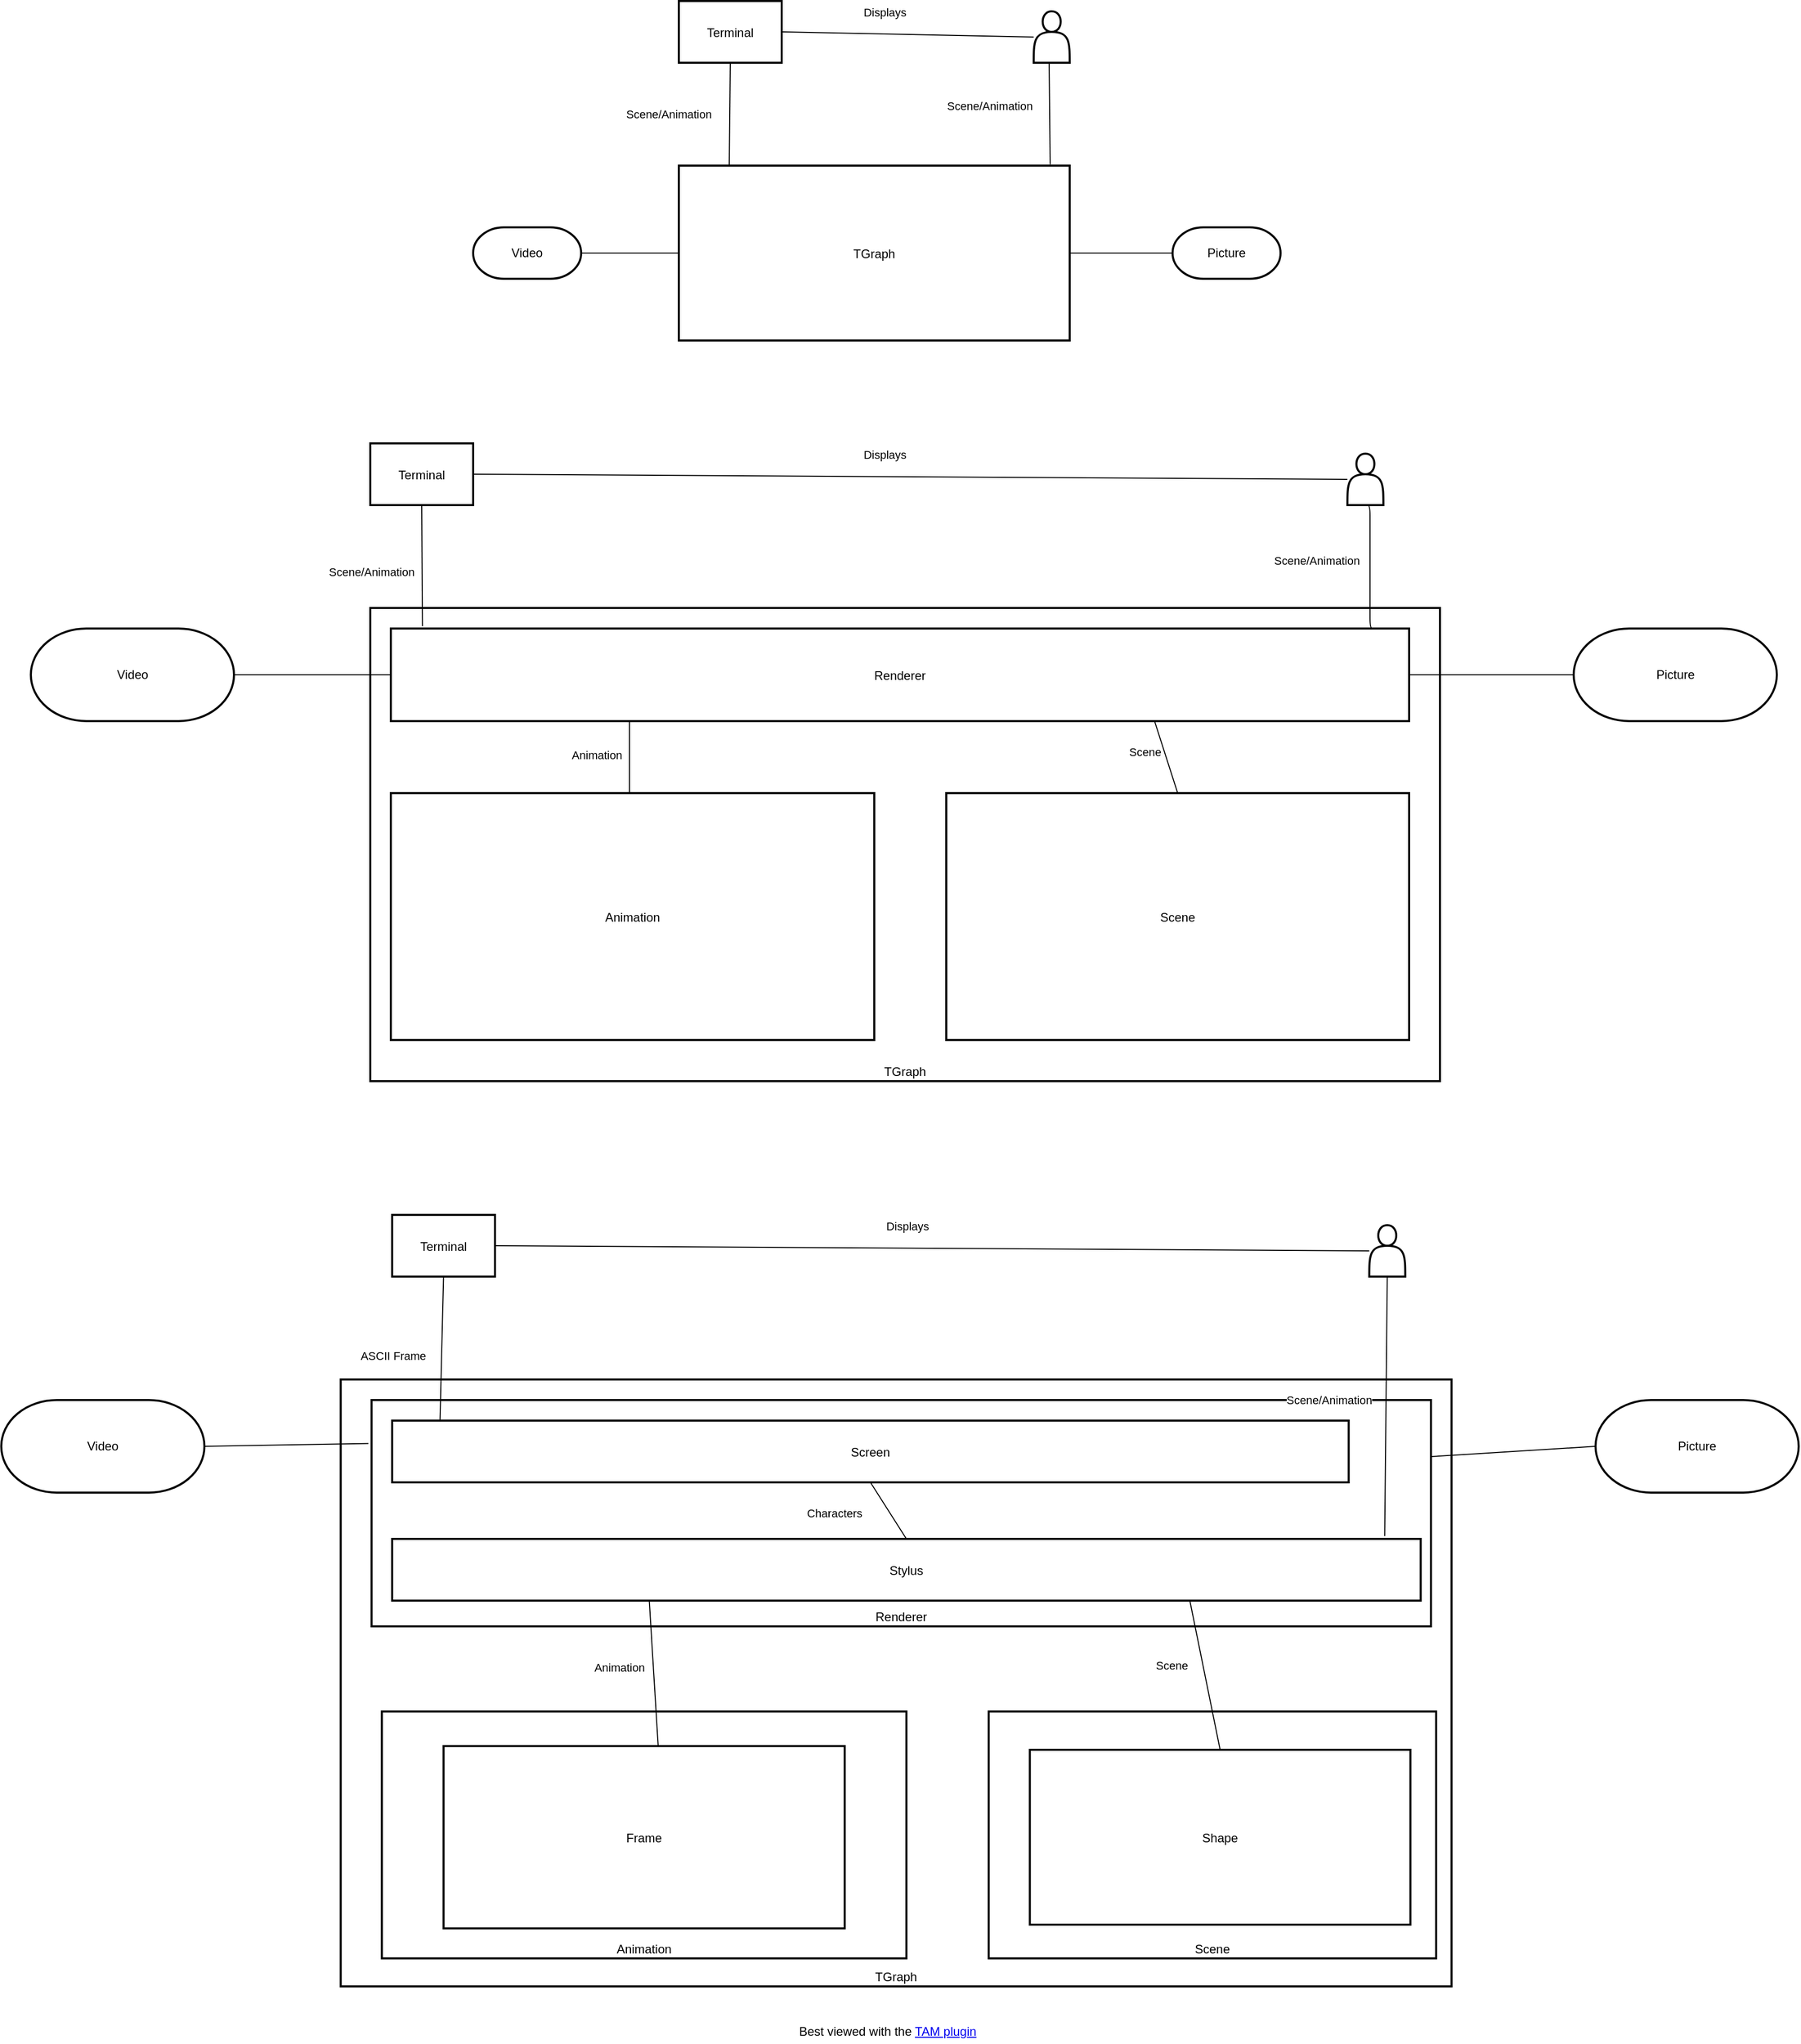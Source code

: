 <mxfile>
    <diagram id="7Ce3Pfj4QzWPJeFDvqYk" name="All Levels">
        <mxGraphModel dx="1636" dy="919" grid="1" gridSize="10" guides="1" tooltips="1" connect="1" arrows="1" fold="1" page="1" pageScale="1" pageWidth="827" pageHeight="1169" math="0" shadow="0">
            <root>
                <mxCell id="0"/>
                <mxCell id="1" parent="0"/>
                <mxCell id="Bhx_W1-dN6lxlfUdel_w-1" value="" style="shape=actor;horizontalLabelPosition=right;align=left;labelPosition=right;strokeWidth=2;aspect=fixed;" parent="1" vertex="1">
                    <mxGeometry x="505" y="250" width="35" height="50" as="geometry"/>
                </mxCell>
                <mxCell id="Bhx_W1-dN6lxlfUdel_w-2" value="TGraph" style="shape=agent;offsetSize=8;strokeWidth=2;" parent="1" vertex="1">
                    <mxGeometry x="160" y="400" width="380" height="170" as="geometry"/>
                </mxCell>
                <mxCell id="Bhx_W1-dN6lxlfUdel_w-3" value="Terminal" style="shape=agent;offsetSize=8;strokeWidth=2;" parent="1" vertex="1">
                    <mxGeometry x="160" y="240" width="100" height="60" as="geometry"/>
                </mxCell>
                <mxCell id="Bhx_W1-dN6lxlfUdel_w-4" value="" style="shape=useedge;endArrow=none;edgeStyle=none;useSignPosition=up;useSignDirection=east;exitX=1;exitY=0.5;exitDx=0;exitDy=0;entryX=0;entryY=0.5;entryDx=0;entryDy=0;" parent="1" source="Bhx_W1-dN6lxlfUdel_w-3" target="Bhx_W1-dN6lxlfUdel_w-1" edge="1">
                    <mxGeometry width="160" relative="1" as="geometry">
                        <mxPoint x="250" y="350" as="sourcePoint"/>
                        <mxPoint x="410" y="350" as="targetPoint"/>
                    </mxGeometry>
                </mxCell>
                <mxCell id="nKXkicU24LkXODFV26cb-3" value="Displays" style="edgeLabel;html=1;align=center;verticalAlign=middle;resizable=0;points=[];" parent="Bhx_W1-dN6lxlfUdel_w-4" vertex="1" connectable="0">
                    <mxGeometry x="-0.041" y="26" relative="1" as="geometry">
                        <mxPoint x="-18" y="4" as="offset"/>
                    </mxGeometry>
                </mxCell>
                <mxCell id="Bhx_W1-dN6lxlfUdel_w-5" value="" style="shape=useedge;vertical=true;edgeStyle=none;endArrow=none;useSignPosition=left;useSignDirection=south;exitX=0.95;exitY=-0.007;exitDx=0;exitDy=0;exitPerimeter=0;" parent="1" source="Bhx_W1-dN6lxlfUdel_w-2" edge="1">
                    <mxGeometry height="160" relative="1" as="geometry">
                        <mxPoint x="523" y="397" as="sourcePoint"/>
                        <mxPoint x="520" y="300" as="targetPoint"/>
                    </mxGeometry>
                </mxCell>
                <mxCell id="nKXkicU24LkXODFV26cb-2" value="Scene/Animation" style="edgeLabel;html=1;align=center;verticalAlign=middle;resizable=0;points=[];" parent="Bhx_W1-dN6lxlfUdel_w-5" vertex="1" connectable="0">
                    <mxGeometry x="0.153" y="17" relative="1" as="geometry">
                        <mxPoint x="-42" as="offset"/>
                    </mxGeometry>
                </mxCell>
                <mxCell id="Bhx_W1-dN6lxlfUdel_w-6" value="" style="shape=useedge;vertical=true;edgeStyle=none;endArrow=none;useSignPosition=left;useSignDirection=south;exitX=0.5;exitY=1;exitDx=0;exitDy=0;entryX=0.129;entryY=0.002;entryDx=0;entryDy=0;entryPerimeter=0;" parent="1" source="Bhx_W1-dN6lxlfUdel_w-3" target="Bhx_W1-dN6lxlfUdel_w-2" edge="1">
                    <mxGeometry height="160" relative="1" as="geometry">
                        <mxPoint x="450" y="430" as="sourcePoint"/>
                        <mxPoint x="450" y="270" as="targetPoint"/>
                    </mxGeometry>
                </mxCell>
                <mxCell id="nKXkicU24LkXODFV26cb-1" value="Scene/Animation" style="edgeLabel;html=1;align=center;verticalAlign=middle;resizable=0;points=[];" parent="Bhx_W1-dN6lxlfUdel_w-6" vertex="1" connectable="0">
                    <mxGeometry x="0.0" y="-19" relative="1" as="geometry">
                        <mxPoint x="-41" as="offset"/>
                    </mxGeometry>
                </mxCell>
                <mxCell id="Bhx_W1-dN6lxlfUdel_w-7" value="Video" style="rounded=1;whiteSpace=wrap;html=1;arcSize=60;strokeWidth=2;" parent="1" vertex="1">
                    <mxGeometry x="-40" y="460" width="105" height="50" as="geometry"/>
                </mxCell>
                <mxCell id="Bhx_W1-dN6lxlfUdel_w-8" value="Picture" style="rounded=1;whiteSpace=wrap;html=1;arcSize=60;strokeWidth=2;" parent="1" vertex="1">
                    <mxGeometry x="640" y="460" width="105" height="50" as="geometry"/>
                </mxCell>
                <mxCell id="Bhx_W1-dN6lxlfUdel_w-9" value="" style="shape=updateedge;endArrow=none;exitX=1;exitY=0.5;exitDx=0;exitDy=0;entryX=0;entryY=0.5;entryDx=0;entryDy=0;" parent="1" source="Bhx_W1-dN6lxlfUdel_w-7" target="Bhx_W1-dN6lxlfUdel_w-2" edge="1">
                    <mxGeometry width="80" height="30" relative="1" as="geometry">
                        <mxPoint x="230" y="555" as="sourcePoint"/>
                        <mxPoint x="310" y="555" as="targetPoint"/>
                    </mxGeometry>
                </mxCell>
                <mxCell id="Bhx_W1-dN6lxlfUdel_w-10" value="" style="shape=updateedge;endArrow=none;exitX=1;exitY=0.5;exitDx=0;exitDy=0;entryX=0;entryY=0.5;entryDx=0;entryDy=0;" parent="1" source="Bhx_W1-dN6lxlfUdel_w-2" target="Bhx_W1-dN6lxlfUdel_w-8" edge="1">
                    <mxGeometry width="80" height="30" relative="1" as="geometry">
                        <mxPoint x="390" y="555" as="sourcePoint"/>
                        <mxPoint x="470" y="555" as="targetPoint"/>
                    </mxGeometry>
                </mxCell>
                <mxCell id="31ljA2VjfEKHrWB-8Mv--1" value="Best viewed with the &lt;a href=&quot;https://github.com/ariel-bentu/tam-drawio&quot;&gt;TAM plugin&lt;/a&gt;" style="text;html=1;shape=tamPluginMissing;" parent="1" vertex="1" connectable="0">
                    <mxGeometry x="275" y="2200" width="200" height="25" as="geometry"/>
                </mxCell>
                <mxCell id="31ljA2VjfEKHrWB-8Mv--2" value="" style="shape=actor;horizontalLabelPosition=right;align=left;labelPosition=right;strokeWidth=2;aspect=fixed;" parent="1" vertex="1">
                    <mxGeometry x="810" y="680" width="35" height="50" as="geometry"/>
                </mxCell>
                <mxCell id="31ljA2VjfEKHrWB-8Mv--3" value="TGraph" style="shape=agent;offsetSize=8;strokeWidth=2;verticalAlign=bottom;" parent="1" vertex="1">
                    <mxGeometry x="-140" y="830" width="1040" height="460" as="geometry"/>
                </mxCell>
                <mxCell id="31ljA2VjfEKHrWB-8Mv--4" value="Terminal" style="shape=agent;offsetSize=8;strokeWidth=2;" parent="1" vertex="1">
                    <mxGeometry x="-140" y="670" width="100" height="60" as="geometry"/>
                </mxCell>
                <mxCell id="31ljA2VjfEKHrWB-8Mv--5" value="" style="shape=useedge;endArrow=none;edgeStyle=none;useSignPosition=up;useSignDirection=east;exitX=1;exitY=0.5;exitDx=0;exitDy=0;entryX=0;entryY=0.5;entryDx=0;entryDy=0;" parent="1" source="31ljA2VjfEKHrWB-8Mv--4" target="31ljA2VjfEKHrWB-8Mv--2" edge="1">
                    <mxGeometry width="160" relative="1" as="geometry">
                        <mxPoint x="-50" y="780" as="sourcePoint"/>
                        <mxPoint x="110" y="780" as="targetPoint"/>
                    </mxGeometry>
                </mxCell>
                <mxCell id="31ljA2VjfEKHrWB-8Mv--6" value="Displays" style="edgeLabel;html=1;align=center;verticalAlign=middle;resizable=0;points=[];" parent="31ljA2VjfEKHrWB-8Mv--5" vertex="1" connectable="0">
                    <mxGeometry x="-0.017" y="24" relative="1" as="geometry">
                        <mxPoint x="-18" y="2" as="offset"/>
                    </mxGeometry>
                </mxCell>
                <mxCell id="31ljA2VjfEKHrWB-8Mv--7" value="" style="shape=useedge;vertical=true;edgeStyle=none;endArrow=none;useSignPosition=left;useSignDirection=south;exitX=0.5;exitY=1;exitDx=0;exitDy=0;entryX=0.031;entryY=-0.025;entryDx=0;entryDy=0;entryPerimeter=0;" parent="1" source="31ljA2VjfEKHrWB-8Mv--4" target="31ljA2VjfEKHrWB-8Mv--10" edge="1">
                    <mxGeometry height="160" relative="1" as="geometry">
                        <mxPoint x="150" y="860" as="sourcePoint"/>
                        <mxPoint x="150" y="700" as="targetPoint"/>
                    </mxGeometry>
                </mxCell>
                <mxCell id="31ljA2VjfEKHrWB-8Mv--8" value="Scene/Animation" style="edgeLabel;html=1;align=center;verticalAlign=middle;resizable=0;points=[];" parent="31ljA2VjfEKHrWB-8Mv--7" vertex="1" connectable="0">
                    <mxGeometry x="0.1" y="-20" relative="1" as="geometry">
                        <mxPoint x="-30" as="offset"/>
                    </mxGeometry>
                </mxCell>
                <mxCell id="31ljA2VjfEKHrWB-8Mv--9" value="Animation" style="shape=agent;offsetSize=8;strokeWidth=2;" parent="1" vertex="1">
                    <mxGeometry x="-120" y="1010" width="470" height="240" as="geometry"/>
                </mxCell>
                <mxCell id="31ljA2VjfEKHrWB-8Mv--10" value="Renderer" style="shape=agent;offsetSize=8;strokeWidth=2;" parent="1" vertex="1">
                    <mxGeometry x="-120" y="850" width="990" height="90" as="geometry"/>
                </mxCell>
                <mxCell id="31ljA2VjfEKHrWB-8Mv--11" value="" style="rounded=1;shape=useedge;edgeStyle=elbowEdgeStyle;elbow=horizontal;endArrow=none;useSignPosition=left;useSignDirection=south;entryX=0.5;entryY=1;entryDx=0;entryDy=0;exitX=0.966;exitY=0;exitDx=0;exitDy=0;exitPerimeter=0;" parent="1" source="31ljA2VjfEKHrWB-8Mv--10" target="31ljA2VjfEKHrWB-8Mv--2" edge="1">
                    <mxGeometry width="160" height="70" relative="1" as="geometry">
                        <mxPoint x="100" y="1060" as="sourcePoint"/>
                        <mxPoint x="260" y="990" as="targetPoint"/>
                    </mxGeometry>
                </mxCell>
                <mxCell id="31ljA2VjfEKHrWB-8Mv--12" value="Scene/Animation" style="edgeLabel;html=1;align=center;verticalAlign=middle;resizable=0;points=[];" parent="31ljA2VjfEKHrWB-8Mv--11" vertex="1" connectable="0">
                    <mxGeometry x="0.092" y="19" relative="1" as="geometry">
                        <mxPoint x="-33" as="offset"/>
                    </mxGeometry>
                </mxCell>
                <mxCell id="31ljA2VjfEKHrWB-8Mv--13" value="Scene" style="shape=agent;offsetSize=8;strokeWidth=2;" parent="1" vertex="1">
                    <mxGeometry x="420" y="1010" width="450" height="240" as="geometry"/>
                </mxCell>
                <mxCell id="31ljA2VjfEKHrWB-8Mv--14" value="" style="shape=useedge;vertical=true;edgeStyle=none;endArrow=none;useSignPosition=left;useSignDirection=south;entryX=0.75;entryY=1;entryDx=0;entryDy=0;exitX=0.5;exitY=0;exitDx=0;exitDy=0;" parent="1" source="31ljA2VjfEKHrWB-8Mv--13" target="31ljA2VjfEKHrWB-8Mv--10" edge="1">
                    <mxGeometry height="160" relative="1" as="geometry">
                        <mxPoint x="375.41" y="1014" as="sourcePoint"/>
                        <mxPoint x="374.41" y="930" as="targetPoint"/>
                    </mxGeometry>
                </mxCell>
                <mxCell id="31ljA2VjfEKHrWB-8Mv--15" value="Scene" style="edgeLabel;html=1;align=center;verticalAlign=middle;resizable=0;points=[];" parent="31ljA2VjfEKHrWB-8Mv--14" vertex="1" connectable="0">
                    <mxGeometry x="0.286" y="19" relative="1" as="geometry">
                        <mxPoint y="-1" as="offset"/>
                    </mxGeometry>
                </mxCell>
                <mxCell id="31ljA2VjfEKHrWB-8Mv--16" value="" style="shape=useedge;vertical=true;edgeStyle=none;endArrow=none;useSignPosition=left;useSignDirection=south;exitX=0.5;exitY=0;exitDx=0;exitDy=0;" parent="1" edge="1">
                    <mxGeometry height="160" relative="1" as="geometry">
                        <mxPoint x="112" y="1010" as="sourcePoint"/>
                        <mxPoint x="112" y="940" as="targetPoint"/>
                    </mxGeometry>
                </mxCell>
                <mxCell id="31ljA2VjfEKHrWB-8Mv--17" value="Animation" style="edgeLabel;html=1;align=center;verticalAlign=middle;resizable=0;points=[];" parent="31ljA2VjfEKHrWB-8Mv--16" vertex="1" connectable="0">
                    <mxGeometry x="0.094" y="22" relative="1" as="geometry">
                        <mxPoint x="-10" y="1" as="offset"/>
                    </mxGeometry>
                </mxCell>
                <mxCell id="31ljA2VjfEKHrWB-8Mv--18" value="Video" style="rounded=1;whiteSpace=wrap;html=1;arcSize=60;strokeWidth=2;" parent="1" vertex="1">
                    <mxGeometry x="-470" y="850" width="197.5" height="90" as="geometry"/>
                </mxCell>
                <mxCell id="31ljA2VjfEKHrWB-8Mv--19" value="" style="shape=updateedge;endArrow=none;exitX=1;exitY=0.5;exitDx=0;exitDy=0;entryX=0;entryY=0.5;entryDx=0;entryDy=0;" parent="1" source="31ljA2VjfEKHrWB-8Mv--18" target="31ljA2VjfEKHrWB-8Mv--10" edge="1">
                    <mxGeometry width="80" height="30" relative="1" as="geometry">
                        <mxPoint x="-260" y="900" as="sourcePoint"/>
                        <mxPoint x="-180" y="1105" as="targetPoint"/>
                    </mxGeometry>
                </mxCell>
                <mxCell id="31ljA2VjfEKHrWB-8Mv--20" value="Picture" style="rounded=1;whiteSpace=wrap;html=1;arcSize=60;strokeWidth=2;" parent="1" vertex="1">
                    <mxGeometry x="1030" y="850" width="197.5" height="90" as="geometry"/>
                </mxCell>
                <mxCell id="31ljA2VjfEKHrWB-8Mv--21" value="" style="shape=updateedge;endArrow=none;exitX=1;exitY=0.5;exitDx=0;exitDy=0;entryX=0;entryY=0.5;entryDx=0;entryDy=0;" parent="1" source="31ljA2VjfEKHrWB-8Mv--10" target="31ljA2VjfEKHrWB-8Mv--20" edge="1">
                    <mxGeometry width="80" height="30" relative="1" as="geometry">
                        <mxPoint x="918" y="950" as="sourcePoint"/>
                        <mxPoint x="1080" y="950" as="targetPoint"/>
                    </mxGeometry>
                </mxCell>
                <mxCell id="flegkGs0gOXIaC3knZoA-1" value="" style="shape=actor;horizontalLabelPosition=right;align=left;labelPosition=right;strokeWidth=2;aspect=fixed;" parent="1" vertex="1">
                    <mxGeometry x="831.25" y="1430" width="35" height="50" as="geometry"/>
                </mxCell>
                <mxCell id="flegkGs0gOXIaC3knZoA-2" value="TGraph" style="shape=agent;offsetSize=8;strokeWidth=2;verticalAlign=bottom;" parent="1" vertex="1">
                    <mxGeometry x="-168.75" y="1580" width="1080" height="590" as="geometry"/>
                </mxCell>
                <mxCell id="flegkGs0gOXIaC3knZoA-3" value="Terminal" style="shape=agent;offsetSize=8;strokeWidth=2;" parent="1" vertex="1">
                    <mxGeometry x="-118.75" y="1420" width="100" height="60" as="geometry"/>
                </mxCell>
                <mxCell id="flegkGs0gOXIaC3knZoA-4" value="" style="shape=useedge;endArrow=none;edgeStyle=none;useSignPosition=up;useSignDirection=east;exitX=1;exitY=0.5;exitDx=0;exitDy=0;entryX=0;entryY=0.5;entryDx=0;entryDy=0;" parent="1" source="flegkGs0gOXIaC3knZoA-3" target="flegkGs0gOXIaC3knZoA-1" edge="1">
                    <mxGeometry width="160" relative="1" as="geometry">
                        <mxPoint x="-28.75" y="1530" as="sourcePoint"/>
                        <mxPoint x="131.25" y="1530" as="targetPoint"/>
                    </mxGeometry>
                </mxCell>
                <mxCell id="flegkGs0gOXIaC3knZoA-5" value="Displays" style="edgeLabel;html=1;align=center;verticalAlign=middle;resizable=0;points=[];" parent="flegkGs0gOXIaC3knZoA-4" vertex="1" connectable="0">
                    <mxGeometry x="-0.017" y="24" relative="1" as="geometry">
                        <mxPoint x="-18" y="2" as="offset"/>
                    </mxGeometry>
                </mxCell>
                <mxCell id="flegkGs0gOXIaC3knZoA-6" value="Animation" style="shape=agent;offsetSize=8;strokeWidth=2;verticalAlign=bottom;" parent="1" vertex="1">
                    <mxGeometry x="-128.75" y="1902.75" width="510" height="240" as="geometry"/>
                </mxCell>
                <mxCell id="flegkGs0gOXIaC3knZoA-7" value="Renderer" style="shape=agent;offsetSize=8;strokeWidth=2;verticalAlign=bottom;" parent="1" vertex="1">
                    <mxGeometry x="-138.75" y="1600" width="1030" height="220" as="geometry"/>
                </mxCell>
                <mxCell id="flegkGs0gOXIaC3knZoA-8" value="Scene" style="shape=agent;offsetSize=8;strokeWidth=2;verticalAlign=bottom;" parent="1" vertex="1">
                    <mxGeometry x="461.25" y="1902.75" width="435" height="240" as="geometry"/>
                </mxCell>
                <mxCell id="flegkGs0gOXIaC3knZoA-9" value="" style="shape=useedge;vertical=true;edgeStyle=none;endArrow=none;useSignPosition=left;useSignDirection=south;entryX=0.775;entryY=0.954;entryDx=0;entryDy=0;exitX=0.5;exitY=0;exitDx=0;exitDy=0;entryPerimeter=0;" parent="1" source="flegkGs0gOXIaC3knZoA-22" target="flegkGs0gOXIaC3knZoA-15" edge="1">
                    <mxGeometry height="160" relative="1" as="geometry">
                        <mxPoint x="686.25" y="1922.75" as="sourcePoint"/>
                        <mxPoint x="648.75" y="1852.75" as="targetPoint"/>
                    </mxGeometry>
                </mxCell>
                <mxCell id="flegkGs0gOXIaC3knZoA-10" value="Scene" style="edgeLabel;html=1;align=center;verticalAlign=middle;resizable=0;points=[];" parent="flegkGs0gOXIaC3knZoA-9" vertex="1" connectable="0">
                    <mxGeometry x="0.185" y="19" relative="1" as="geometry">
                        <mxPoint x="-11" y="2" as="offset"/>
                    </mxGeometry>
                </mxCell>
                <mxCell id="flegkGs0gOXIaC3knZoA-11" value="" style="shape=useedge;vertical=true;edgeStyle=none;endArrow=none;useSignPosition=left;useSignDirection=south;exitX=0.535;exitY=-0.002;exitDx=0;exitDy=0;entryX=0.25;entryY=1;entryDx=0;entryDy=0;exitPerimeter=0;" parent="1" source="flegkGs0gOXIaC3knZoA-13" target="flegkGs0gOXIaC3knZoA-15" edge="1">
                    <mxGeometry height="160" relative="1" as="geometry">
                        <mxPoint x="140" y="1925.933" as="sourcePoint"/>
                        <mxPoint x="129" y="1850" as="targetPoint"/>
                    </mxGeometry>
                </mxCell>
                <mxCell id="flegkGs0gOXIaC3knZoA-12" value="Animation" style="edgeLabel;html=1;align=center;verticalAlign=middle;resizable=0;points=[];" parent="flegkGs0gOXIaC3knZoA-11" vertex="1" connectable="0">
                    <mxGeometry x="0.097" y="17" relative="1" as="geometry">
                        <mxPoint x="-16" as="offset"/>
                    </mxGeometry>
                </mxCell>
                <mxCell id="flegkGs0gOXIaC3knZoA-13" value="Frame" style="shape=agent;offsetSize=8;strokeWidth=2;multiple=true;" parent="1" vertex="1">
                    <mxGeometry x="-68.75" y="1936.37" width="390" height="177.25" as="geometry"/>
                </mxCell>
                <mxCell id="flegkGs0gOXIaC3knZoA-14" value="Screen" style="shape=agent;offsetSize=8;strokeWidth=2;" parent="1" vertex="1">
                    <mxGeometry x="-118.75" y="1620" width="930" height="60" as="geometry"/>
                </mxCell>
                <mxCell id="flegkGs0gOXIaC3knZoA-15" value="Stylus" style="shape=agent;offsetSize=8;strokeWidth=2;" parent="1" vertex="1">
                    <mxGeometry x="-118.75" y="1735" width="1000" height="60" as="geometry"/>
                </mxCell>
                <mxCell id="flegkGs0gOXIaC3knZoA-16" value="" style="shape=useedge;vertical=true;edgeStyle=none;endArrow=none;useSignPosition=left;useSignDirection=south;exitX=0.5;exitY=1;exitDx=0;exitDy=0;entryX=0.5;entryY=0;entryDx=0;entryDy=0;" parent="1" source="flegkGs0gOXIaC3knZoA-14" target="flegkGs0gOXIaC3knZoA-15" edge="1">
                    <mxGeometry height="160" relative="1" as="geometry">
                        <mxPoint x="421.25" y="1980" as="sourcePoint"/>
                        <mxPoint x="421.25" y="1820" as="targetPoint"/>
                    </mxGeometry>
                </mxCell>
                <mxCell id="flegkGs0gOXIaC3knZoA-17" value="Characters" style="edgeLabel;html=1;align=center;verticalAlign=middle;resizable=0;points=[];" parent="flegkGs0gOXIaC3knZoA-16" vertex="1" connectable="0">
                    <mxGeometry x="-0.58" y="-34" relative="1" as="geometry">
                        <mxPoint x="-14" as="offset"/>
                    </mxGeometry>
                </mxCell>
                <mxCell id="flegkGs0gOXIaC3knZoA-18" value="" style="shape=useedge;vertical=true;edgeStyle=none;endArrow=none;useSignPosition=left;useSignDirection=south;entryX=0.5;entryY=1;entryDx=0;entryDy=0;exitX=0.965;exitY=-0.046;exitDx=0;exitDy=0;exitPerimeter=0;" parent="1" source="flegkGs0gOXIaC3knZoA-15" target="flegkGs0gOXIaC3knZoA-1" edge="1">
                    <mxGeometry height="160" relative="1" as="geometry">
                        <mxPoint x="421.25" y="1970" as="sourcePoint"/>
                        <mxPoint x="421.25" y="1810" as="targetPoint"/>
                    </mxGeometry>
                </mxCell>
                <mxCell id="flegkGs0gOXIaC3knZoA-19" value="Scene/Animation" style="edgeLabel;html=1;align=center;verticalAlign=middle;resizable=0;points=[];" parent="flegkGs0gOXIaC3knZoA-18" vertex="1" connectable="0">
                    <mxGeometry x="0.029" y="24" relative="1" as="geometry">
                        <mxPoint x="-32" y="-2" as="offset"/>
                    </mxGeometry>
                </mxCell>
                <mxCell id="flegkGs0gOXIaC3knZoA-20" value="" style="shape=useedge;vertical=true;edgeStyle=none;endArrow=none;useSignPosition=left;useSignDirection=south;exitX=0.5;exitY=1;exitDx=0;exitDy=0;entryX=0.05;entryY=0.017;entryDx=0;entryDy=0;entryPerimeter=0;" parent="1" source="flegkGs0gOXIaC3knZoA-3" target="flegkGs0gOXIaC3knZoA-14" edge="1">
                    <mxGeometry height="160" relative="1" as="geometry">
                        <mxPoint x="171.25" y="1610" as="sourcePoint"/>
                        <mxPoint x="171.25" y="1450" as="targetPoint"/>
                    </mxGeometry>
                </mxCell>
                <mxCell id="flegkGs0gOXIaC3knZoA-21" value="ASCII Frame" style="edgeLabel;html=1;align=center;verticalAlign=middle;resizable=0;points=[];" parent="flegkGs0gOXIaC3knZoA-20" vertex="1" connectable="0">
                    <mxGeometry x="0.1" y="-20" relative="1" as="geometry">
                        <mxPoint x="-28" as="offset"/>
                    </mxGeometry>
                </mxCell>
                <mxCell id="flegkGs0gOXIaC3knZoA-22" value="Shape" style="shape=agent;offsetSize=8;strokeWidth=2;multiple=true;" parent="1" vertex="1">
                    <mxGeometry x="501.25" y="1940" width="370" height="170" as="geometry"/>
                </mxCell>
                <mxCell id="flegkGs0gOXIaC3knZoA-23" value="Picture" style="rounded=1;whiteSpace=wrap;html=1;arcSize=60;strokeWidth=2;" parent="1" vertex="1">
                    <mxGeometry x="1051.25" y="1600" width="197.5" height="90" as="geometry"/>
                </mxCell>
                <mxCell id="flegkGs0gOXIaC3knZoA-24" value="" style="shape=updateedge;endArrow=none;entryX=0;entryY=0.5;entryDx=0;entryDy=0;exitX=1;exitY=0.25;exitDx=0;exitDy=0;" parent="1" source="flegkGs0gOXIaC3knZoA-7" target="flegkGs0gOXIaC3knZoA-23" edge="1">
                    <mxGeometry width="80" height="30" relative="1" as="geometry">
                        <mxPoint x="891.25" y="1645" as="sourcePoint"/>
                        <mxPoint x="1101.25" y="1700" as="targetPoint"/>
                    </mxGeometry>
                </mxCell>
                <mxCell id="flegkGs0gOXIaC3knZoA-25" value="Video" style="rounded=1;whiteSpace=wrap;html=1;arcSize=60;strokeWidth=2;" parent="1" vertex="1">
                    <mxGeometry x="-498.75" y="1600" width="197.5" height="90" as="geometry"/>
                </mxCell>
                <mxCell id="flegkGs0gOXIaC3knZoA-26" value="" style="shape=updateedge;endArrow=none;exitX=1;exitY=0.5;exitDx=0;exitDy=0;entryX=-0.003;entryY=0.192;entryDx=0;entryDy=0;entryPerimeter=0;" parent="1" source="flegkGs0gOXIaC3knZoA-25" target="flegkGs0gOXIaC3knZoA-7" edge="1">
                    <mxGeometry width="80" height="30" relative="1" as="geometry">
                        <mxPoint x="-288.75" y="1650" as="sourcePoint"/>
                        <mxPoint x="-148.75" y="1645" as="targetPoint"/>
                    </mxGeometry>
                </mxCell>
            </root>
        </mxGraphModel>
    </diagram>
    <diagram id="PBkT4Sxeq0Z6Y2Fn1F36" name="Level 0">
        <mxGraphModel dx="1868" dy="642" grid="1" gridSize="10" guides="1" tooltips="1" connect="1" arrows="1" fold="1" page="1" pageScale="1" pageWidth="827" pageHeight="1169" math="0" shadow="0">
            <root>
                <mxCell id="0"/>
                <mxCell id="1" parent="0"/>
                <mxCell id="2" value="" style="shape=actor;horizontalLabelPosition=right;align=left;labelPosition=right;strokeWidth=2;aspect=fixed;" parent="1" vertex="1">
                    <mxGeometry x="505" y="250" width="35" height="50" as="geometry"/>
                </mxCell>
                <mxCell id="2zCZqm8mRl-8hh-VwEc4-2" value="Best viewed with the &lt;a href=&quot;https://github.com/ariel-bentu/tam-drawio&quot;&gt;TAM plugin&lt;/a&gt;" style="text;html=1;shape=tamPluginMissing;" parent="1" vertex="1" connectable="0">
                    <mxGeometry x="252.5" y="600" width="200" height="25" as="geometry"/>
                </mxCell>
                <mxCell id="3" value="TGraph" style="shape=agent;offsetSize=8;strokeWidth=2;" parent="1" vertex="1">
                    <mxGeometry x="160" y="400" width="380" height="170" as="geometry"/>
                </mxCell>
                <mxCell id="4" value="Terminal" style="shape=agent;offsetSize=8;strokeWidth=2;" parent="1" vertex="1">
                    <mxGeometry x="160" y="240" width="100" height="60" as="geometry"/>
                </mxCell>
                <mxCell id="12" value="" style="shape=useedge;endArrow=none;edgeStyle=none;useSignPosition=up;useSignDirection=east;exitX=1;exitY=0.5;exitDx=0;exitDy=0;entryX=0;entryY=0.5;entryDx=0;entryDy=0;" parent="1" source="4" target="2" edge="1">
                    <mxGeometry width="160" relative="1" as="geometry">
                        <mxPoint x="250" y="350" as="sourcePoint"/>
                        <mxPoint x="410" y="350" as="targetPoint"/>
                    </mxGeometry>
                </mxCell>
                <mxCell id="13" value="" style="shape=useedge;vertical=true;edgeStyle=none;endArrow=none;useSignPosition=left;useSignDirection=south;exitX=0.95;exitY=-0.007;exitDx=0;exitDy=0;exitPerimeter=0;" parent="1" source="3" edge="1">
                    <mxGeometry height="160" relative="1" as="geometry">
                        <mxPoint x="523" y="397" as="sourcePoint"/>
                        <mxPoint x="520" y="300" as="targetPoint"/>
                    </mxGeometry>
                </mxCell>
                <mxCell id="15" value="" style="shape=useedge;vertical=true;edgeStyle=none;endArrow=none;useSignPosition=left;useSignDirection=south;exitX=0.5;exitY=1;exitDx=0;exitDy=0;entryX=0.129;entryY=0.002;entryDx=0;entryDy=0;entryPerimeter=0;" parent="1" source="4" target="3" edge="1">
                    <mxGeometry height="160" relative="1" as="geometry">
                        <mxPoint x="450" y="430" as="sourcePoint"/>
                        <mxPoint x="450" y="270" as="targetPoint"/>
                    </mxGeometry>
                </mxCell>
                <mxCell id="MTKaE3T-hUwspVawF-Rc-15" value="Video" style="rounded=1;whiteSpace=wrap;html=1;arcSize=60;strokeWidth=2;" parent="1" vertex="1">
                    <mxGeometry x="-40" y="460" width="105" height="50" as="geometry"/>
                </mxCell>
                <mxCell id="MTKaE3T-hUwspVawF-Rc-16" value="Picture" style="rounded=1;whiteSpace=wrap;html=1;arcSize=60;strokeWidth=2;" parent="1" vertex="1">
                    <mxGeometry x="640" y="460" width="105" height="50" as="geometry"/>
                </mxCell>
                <mxCell id="Ii8OYxs26rdRrJBRBAAU-15" value="" style="shape=updateedge;endArrow=none;exitX=1;exitY=0.5;exitDx=0;exitDy=0;entryX=0;entryY=0.5;entryDx=0;entryDy=0;" parent="1" source="MTKaE3T-hUwspVawF-Rc-15" target="3" edge="1">
                    <mxGeometry width="80" height="30" relative="1" as="geometry">
                        <mxPoint x="230" y="555" as="sourcePoint"/>
                        <mxPoint x="310" y="555" as="targetPoint"/>
                    </mxGeometry>
                </mxCell>
                <mxCell id="Ii8OYxs26rdRrJBRBAAU-16" value="" style="shape=updateedge;endArrow=none;exitX=1;exitY=0.5;exitDx=0;exitDy=0;entryX=0;entryY=0.5;entryDx=0;entryDy=0;" parent="1" source="3" target="MTKaE3T-hUwspVawF-Rc-16" edge="1">
                    <mxGeometry width="80" height="30" relative="1" as="geometry">
                        <mxPoint x="390" y="555" as="sourcePoint"/>
                        <mxPoint x="470" y="555" as="targetPoint"/>
                    </mxGeometry>
                </mxCell>
            </root>
        </mxGraphModel>
    </diagram>
    <diagram id="v8d_N6IKYLSQPlJZWp4F" name="Level 1">
        <mxGraphModel dx="2021" dy="827" grid="1" gridSize="10" guides="1" tooltips="1" connect="1" arrows="1" fold="1" page="1" pageScale="1" pageWidth="827" pageHeight="1169" math="0" shadow="0">
            <root>
                <mxCell id="0"/>
                <mxCell id="1" parent="0"/>
                <mxCell id="XUAEe5m1AyC-FBoiO81c-1" value="Best viewed with the &lt;a href=&quot;https://github.com/ariel-bentu/tam-drawio&quot;&gt;TAM plugin&lt;/a&gt;" style="text;html=1;shape=tamPluginMissing;" parent="1" vertex="1" connectable="0">
                    <mxGeometry x="578.75" y="890" width="200" height="25" as="geometry"/>
                </mxCell>
                <mxCell id="XUAEe5m1AyC-FBoiO81c-2" value="" style="shape=actor;horizontalLabelPosition=right;align=left;labelPosition=right;strokeWidth=2;aspect=fixed;" parent="1" vertex="1">
                    <mxGeometry x="1110" y="250" width="35" height="50" as="geometry"/>
                </mxCell>
                <mxCell id="XUAEe5m1AyC-FBoiO81c-3" value="TGraph" style="shape=agent;offsetSize=8;strokeWidth=2;verticalAlign=bottom;" parent="1" vertex="1">
                    <mxGeometry x="160" y="400" width="1040" height="460" as="geometry"/>
                </mxCell>
                <mxCell id="XUAEe5m1AyC-FBoiO81c-4" value="Terminal" style="shape=agent;offsetSize=8;strokeWidth=2;" parent="1" vertex="1">
                    <mxGeometry x="160" y="240" width="100" height="60" as="geometry"/>
                </mxCell>
                <mxCell id="XUAEe5m1AyC-FBoiO81c-5" value="" style="shape=useedge;endArrow=none;edgeStyle=none;useSignPosition=up;useSignDirection=east;exitX=1;exitY=0.5;exitDx=0;exitDy=0;entryX=0;entryY=0.5;entryDx=0;entryDy=0;" parent="1" source="XUAEe5m1AyC-FBoiO81c-4" target="XUAEe5m1AyC-FBoiO81c-2" edge="1">
                    <mxGeometry width="160" relative="1" as="geometry">
                        <mxPoint x="250" y="350" as="sourcePoint"/>
                        <mxPoint x="410" y="350" as="targetPoint"/>
                    </mxGeometry>
                </mxCell>
                <mxCell id="XUAEe5m1AyC-FBoiO81c-16" value="Displays" style="edgeLabel;html=1;align=center;verticalAlign=middle;resizable=0;points=[];" parent="XUAEe5m1AyC-FBoiO81c-5" vertex="1" connectable="0">
                    <mxGeometry x="-0.017" y="24" relative="1" as="geometry">
                        <mxPoint x="-18" y="2" as="offset"/>
                    </mxGeometry>
                </mxCell>
                <mxCell id="XUAEe5m1AyC-FBoiO81c-7" value="" style="shape=useedge;vertical=true;edgeStyle=none;endArrow=none;useSignPosition=left;useSignDirection=south;exitX=0.5;exitY=1;exitDx=0;exitDy=0;entryX=0.031;entryY=-0.025;entryDx=0;entryDy=0;entryPerimeter=0;" parent="1" source="XUAEe5m1AyC-FBoiO81c-4" target="XUAEe5m1AyC-FBoiO81c-10" edge="1">
                    <mxGeometry height="160" relative="1" as="geometry">
                        <mxPoint x="450" y="430" as="sourcePoint"/>
                        <mxPoint x="450" y="270" as="targetPoint"/>
                    </mxGeometry>
                </mxCell>
                <mxCell id="XUAEe5m1AyC-FBoiO81c-15" value="Scene/Animation" style="edgeLabel;html=1;align=center;verticalAlign=middle;resizable=0;points=[];" parent="XUAEe5m1AyC-FBoiO81c-7" vertex="1" connectable="0">
                    <mxGeometry x="0.1" y="-20" relative="1" as="geometry">
                        <mxPoint x="-30" as="offset"/>
                    </mxGeometry>
                </mxCell>
                <mxCell id="XUAEe5m1AyC-FBoiO81c-8" value="Animation" style="shape=agent;offsetSize=8;strokeWidth=2;" parent="1" vertex="1">
                    <mxGeometry x="180" y="580" width="470" height="240" as="geometry"/>
                </mxCell>
                <mxCell id="XUAEe5m1AyC-FBoiO81c-10" value="Renderer" style="shape=agent;offsetSize=8;strokeWidth=2;" parent="1" vertex="1">
                    <mxGeometry x="180" y="420" width="990" height="90" as="geometry"/>
                </mxCell>
                <mxCell id="XUAEe5m1AyC-FBoiO81c-11" value="" style="rounded=1;shape=useedge;edgeStyle=elbowEdgeStyle;elbow=horizontal;endArrow=none;useSignPosition=left;useSignDirection=south;entryX=0.5;entryY=1;entryDx=0;entryDy=0;exitX=0.966;exitY=0;exitDx=0;exitDy=0;exitPerimeter=0;" parent="1" source="XUAEe5m1AyC-FBoiO81c-10" target="XUAEe5m1AyC-FBoiO81c-2" edge="1">
                    <mxGeometry width="160" height="70" relative="1" as="geometry">
                        <mxPoint x="400" y="630" as="sourcePoint"/>
                        <mxPoint x="560" y="560" as="targetPoint"/>
                    </mxGeometry>
                </mxCell>
                <mxCell id="XUAEe5m1AyC-FBoiO81c-14" value="Scene/Animation" style="edgeLabel;html=1;align=center;verticalAlign=middle;resizable=0;points=[];" parent="XUAEe5m1AyC-FBoiO81c-11" vertex="1" connectable="0">
                    <mxGeometry x="0.092" y="19" relative="1" as="geometry">
                        <mxPoint x="-33" as="offset"/>
                    </mxGeometry>
                </mxCell>
                <mxCell id="XUAEe5m1AyC-FBoiO81c-19" value="Scene" style="shape=agent;offsetSize=8;strokeWidth=2;" parent="1" vertex="1">
                    <mxGeometry x="720" y="580" width="450" height="240" as="geometry"/>
                </mxCell>
                <mxCell id="XUAEe5m1AyC-FBoiO81c-22" value="" style="shape=useedge;vertical=true;edgeStyle=none;endArrow=none;useSignPosition=left;useSignDirection=south;entryX=0.75;entryY=1;entryDx=0;entryDy=0;exitX=0.5;exitY=0;exitDx=0;exitDy=0;" parent="1" source="XUAEe5m1AyC-FBoiO81c-19" target="XUAEe5m1AyC-FBoiO81c-10" edge="1">
                    <mxGeometry height="160" relative="1" as="geometry">
                        <mxPoint x="675.41" y="584" as="sourcePoint"/>
                        <mxPoint x="674.41" y="500" as="targetPoint"/>
                    </mxGeometry>
                </mxCell>
                <mxCell id="4r4rmwxzYXoFgv1MGEis-1" value="Scene" style="edgeLabel;html=1;align=center;verticalAlign=middle;resizable=0;points=[];" parent="XUAEe5m1AyC-FBoiO81c-22" vertex="1" connectable="0">
                    <mxGeometry x="0.286" y="19" relative="1" as="geometry">
                        <mxPoint y="-1" as="offset"/>
                    </mxGeometry>
                </mxCell>
                <mxCell id="XUAEe5m1AyC-FBoiO81c-23" value="" style="shape=useedge;vertical=true;edgeStyle=none;endArrow=none;useSignPosition=left;useSignDirection=south;exitX=0.5;exitY=0;exitDx=0;exitDy=0;" parent="1" edge="1">
                    <mxGeometry height="160" relative="1" as="geometry">
                        <mxPoint x="412" y="580" as="sourcePoint"/>
                        <mxPoint x="412" y="510" as="targetPoint"/>
                    </mxGeometry>
                </mxCell>
                <mxCell id="4r4rmwxzYXoFgv1MGEis-2" value="Animation" style="edgeLabel;html=1;align=center;verticalAlign=middle;resizable=0;points=[];" parent="XUAEe5m1AyC-FBoiO81c-23" vertex="1" connectable="0">
                    <mxGeometry x="0.094" y="22" relative="1" as="geometry">
                        <mxPoint x="-10" y="1" as="offset"/>
                    </mxGeometry>
                </mxCell>
                <mxCell id="SJKEsSQcITqRNVIBfEiU-1" value="Video" style="rounded=1;whiteSpace=wrap;html=1;arcSize=60;strokeWidth=2;" parent="1" vertex="1">
                    <mxGeometry x="-170" y="420" width="197.5" height="90" as="geometry"/>
                </mxCell>
                <mxCell id="lr-k5PKxw_pzg2hInvAa-1" value="" style="shape=updateedge;endArrow=none;exitX=1;exitY=0.5;exitDx=0;exitDy=0;entryX=0;entryY=0.5;entryDx=0;entryDy=0;" parent="1" source="SJKEsSQcITqRNVIBfEiU-1" target="XUAEe5m1AyC-FBoiO81c-10" edge="1">
                    <mxGeometry width="80" height="30" relative="1" as="geometry">
                        <mxPoint x="40" y="470" as="sourcePoint"/>
                        <mxPoint x="120" y="675" as="targetPoint"/>
                    </mxGeometry>
                </mxCell>
                <mxCell id="lr-k5PKxw_pzg2hInvAa-2" value="Picture" style="rounded=1;whiteSpace=wrap;html=1;arcSize=60;strokeWidth=2;" parent="1" vertex="1">
                    <mxGeometry x="1330" y="420" width="197.5" height="90" as="geometry"/>
                </mxCell>
                <mxCell id="lr-k5PKxw_pzg2hInvAa-4" value="" style="shape=updateedge;endArrow=none;exitX=1;exitY=0.5;exitDx=0;exitDy=0;entryX=0;entryY=0.5;entryDx=0;entryDy=0;" parent="1" source="XUAEe5m1AyC-FBoiO81c-10" target="lr-k5PKxw_pzg2hInvAa-2" edge="1">
                    <mxGeometry width="80" height="30" relative="1" as="geometry">
                        <mxPoint x="1218" y="520" as="sourcePoint"/>
                        <mxPoint x="1380" y="520" as="targetPoint"/>
                    </mxGeometry>
                </mxCell>
            </root>
        </mxGraphModel>
    </diagram>
    <diagram id="XloHFYMR8H2BOpq6z4_s" name="Level 2">
        <mxGraphModel dx="1555" dy="827" grid="1" gridSize="10" guides="1" tooltips="1" connect="1" arrows="1" fold="1" page="1" pageScale="1" pageWidth="827" pageHeight="1169" math="0" shadow="0">
            <root>
                <mxCell id="0"/>
                <mxCell id="1" parent="0"/>
                <mxCell id="bO8os7iz7KAfv36yeMq_-1" value="" style="shape=actor;horizontalLabelPosition=right;align=left;labelPosition=right;strokeWidth=2;aspect=fixed;" parent="1" vertex="1">
                    <mxGeometry x="1110" y="250" width="35" height="50" as="geometry"/>
                </mxCell>
                <mxCell id="bO8os7iz7KAfv36yeMq_-2" value="TGraph" style="shape=agent;offsetSize=8;strokeWidth=2;verticalAlign=bottom;" parent="1" vertex="1">
                    <mxGeometry x="110" y="400" width="1080" height="590" as="geometry"/>
                </mxCell>
                <mxCell id="bO8os7iz7KAfv36yeMq_-3" value="Terminal" style="shape=agent;offsetSize=8;strokeWidth=2;" parent="1" vertex="1">
                    <mxGeometry x="160" y="240" width="100" height="60" as="geometry"/>
                </mxCell>
                <mxCell id="bO8os7iz7KAfv36yeMq_-4" value="" style="shape=useedge;endArrow=none;edgeStyle=none;useSignPosition=up;useSignDirection=east;exitX=1;exitY=0.5;exitDx=0;exitDy=0;entryX=0;entryY=0.5;entryDx=0;entryDy=0;" parent="1" source="bO8os7iz7KAfv36yeMq_-3" target="bO8os7iz7KAfv36yeMq_-1" edge="1">
                    <mxGeometry width="160" relative="1" as="geometry">
                        <mxPoint x="250" y="350" as="sourcePoint"/>
                        <mxPoint x="410" y="350" as="targetPoint"/>
                    </mxGeometry>
                </mxCell>
                <mxCell id="bO8os7iz7KAfv36yeMq_-5" value="Displays" style="edgeLabel;html=1;align=center;verticalAlign=middle;resizable=0;points=[];" parent="bO8os7iz7KAfv36yeMq_-4" vertex="1" connectable="0">
                    <mxGeometry x="-0.017" y="24" relative="1" as="geometry">
                        <mxPoint x="-18" y="2" as="offset"/>
                    </mxGeometry>
                </mxCell>
                <mxCell id="bO8os7iz7KAfv36yeMq_-8" value="Animation" style="shape=agent;offsetSize=8;strokeWidth=2;verticalAlign=bottom;" parent="1" vertex="1">
                    <mxGeometry x="150" y="722.75" width="510" height="240" as="geometry"/>
                </mxCell>
                <mxCell id="bO8os7iz7KAfv36yeMq_-9" value="Renderer" style="shape=agent;offsetSize=8;strokeWidth=2;verticalAlign=bottom;" parent="1" vertex="1">
                    <mxGeometry x="140" y="420" width="1030" height="220" as="geometry"/>
                </mxCell>
                <mxCell id="bO8os7iz7KAfv36yeMq_-12" value="Scene" style="shape=agent;offsetSize=8;strokeWidth=2;verticalAlign=bottom;" parent="1" vertex="1">
                    <mxGeometry x="740" y="722.75" width="435" height="240" as="geometry"/>
                </mxCell>
                <mxCell id="bO8os7iz7KAfv36yeMq_-13" value="" style="shape=useedge;vertical=true;edgeStyle=none;endArrow=none;useSignPosition=left;useSignDirection=south;entryX=0.775;entryY=0.954;entryDx=0;entryDy=0;exitX=0.5;exitY=0;exitDx=0;exitDy=0;entryPerimeter=0;" parent="1" source="SpObwCccZeMS_uTQURYe-1" target="vqdlx5Sb6oglYzqNQPye-3" edge="1">
                    <mxGeometry height="160" relative="1" as="geometry">
                        <mxPoint x="965" y="742.75" as="sourcePoint"/>
                        <mxPoint x="927.5" y="672.75" as="targetPoint"/>
                    </mxGeometry>
                </mxCell>
                <mxCell id="GrIbahhyOW3B14Grhpg9-1" value="Scene" style="edgeLabel;html=1;align=center;verticalAlign=middle;resizable=0;points=[];" parent="bO8os7iz7KAfv36yeMq_-13" vertex="1" connectable="0">
                    <mxGeometry x="0.185" y="19" relative="1" as="geometry">
                        <mxPoint x="-11" y="2" as="offset"/>
                    </mxGeometry>
                </mxCell>
                <mxCell id="bO8os7iz7KAfv36yeMq_-14" value="" style="shape=useedge;vertical=true;edgeStyle=none;endArrow=none;useSignPosition=left;useSignDirection=south;exitX=0.25;exitY=0;exitDx=0;exitDy=0;entryX=0.25;entryY=1;entryDx=0;entryDy=0;" parent="1" source="bO8os7iz7KAfv36yeMq_-8" target="vqdlx5Sb6oglYzqNQPye-3" edge="1">
                    <mxGeometry height="160" relative="1" as="geometry">
                        <mxPoint x="418.75" y="745.933" as="sourcePoint"/>
                        <mxPoint x="407.75" y="670" as="targetPoint"/>
                    </mxGeometry>
                </mxCell>
                <mxCell id="GrIbahhyOW3B14Grhpg9-2" value="Animation" style="edgeLabel;html=1;align=center;verticalAlign=middle;resizable=0;points=[];" parent="bO8os7iz7KAfv36yeMq_-14" vertex="1" connectable="0">
                    <mxGeometry x="0.097" y="17" relative="1" as="geometry">
                        <mxPoint x="-16" as="offset"/>
                    </mxGeometry>
                </mxCell>
                <mxCell id="vqdlx5Sb6oglYzqNQPye-1" value="Best viewed with the &lt;a href=&quot;https://github.com/ariel-bentu/tam-drawio&quot;&gt;TAM plugin&lt;/a&gt;" style="text;html=1;shape=tamPluginMissing;" parent="1" vertex="1" connectable="0">
                    <mxGeometry x="553.75" y="1020" width="200" height="25" as="geometry"/>
                </mxCell>
                <mxCell id="bO8os7iz7KAfv36yeMq_-36" value="Frame" style="shape=agent;offsetSize=8;strokeWidth=2;multiple=true;" parent="1" vertex="1">
                    <mxGeometry x="180" y="756.38" width="180" height="177.25" as="geometry"/>
                </mxCell>
                <mxCell id="vqdlx5Sb6oglYzqNQPye-2" value="Screen" style="shape=agent;offsetSize=8;strokeWidth=2;" parent="1" vertex="1">
                    <mxGeometry x="160" y="440" width="930" height="60" as="geometry"/>
                </mxCell>
                <mxCell id="vqdlx5Sb6oglYzqNQPye-3" value="Stylus" style="shape=agent;offsetSize=8;strokeWidth=2;" parent="1" vertex="1">
                    <mxGeometry x="160" y="555" width="1000" height="60" as="geometry"/>
                </mxCell>
                <mxCell id="vqdlx5Sb6oglYzqNQPye-4" value="" style="shape=useedge;vertical=true;edgeStyle=none;endArrow=none;useSignPosition=left;useSignDirection=south;exitX=0.5;exitY=1;exitDx=0;exitDy=0;entryX=0.5;entryY=0;entryDx=0;entryDy=0;" parent="1" source="vqdlx5Sb6oglYzqNQPye-2" target="vqdlx5Sb6oglYzqNQPye-3" edge="1">
                    <mxGeometry height="160" relative="1" as="geometry">
                        <mxPoint x="700" y="800" as="sourcePoint"/>
                        <mxPoint x="700" y="640" as="targetPoint"/>
                    </mxGeometry>
                </mxCell>
                <mxCell id="GrIbahhyOW3B14Grhpg9-3" value="Characters" style="edgeLabel;html=1;align=center;verticalAlign=middle;resizable=0;points=[];" parent="vqdlx5Sb6oglYzqNQPye-4" vertex="1" connectable="0">
                    <mxGeometry x="-0.58" y="-34" relative="1" as="geometry">
                        <mxPoint x="-14" as="offset"/>
                    </mxGeometry>
                </mxCell>
                <mxCell id="vqdlx5Sb6oglYzqNQPye-5" value="" style="shape=useedge;vertical=true;edgeStyle=none;endArrow=none;useSignPosition=left;useSignDirection=south;entryX=0.5;entryY=1;entryDx=0;entryDy=0;exitX=0.965;exitY=-0.046;exitDx=0;exitDy=0;exitPerimeter=0;" parent="1" source="vqdlx5Sb6oglYzqNQPye-3" target="bO8os7iz7KAfv36yeMq_-1" edge="1">
                    <mxGeometry height="160" relative="1" as="geometry">
                        <mxPoint x="700" y="790" as="sourcePoint"/>
                        <mxPoint x="700" y="630" as="targetPoint"/>
                    </mxGeometry>
                </mxCell>
                <mxCell id="vqdlx5Sb6oglYzqNQPye-6" value="Scene/Animation" style="edgeLabel;html=1;align=center;verticalAlign=middle;resizable=0;points=[];" parent="vqdlx5Sb6oglYzqNQPye-5" vertex="1" connectable="0">
                    <mxGeometry x="0.029" y="24" relative="1" as="geometry">
                        <mxPoint x="-32" y="-2" as="offset"/>
                    </mxGeometry>
                </mxCell>
                <mxCell id="bO8os7iz7KAfv36yeMq_-6" value="" style="shape=useedge;vertical=true;edgeStyle=none;endArrow=none;useSignPosition=left;useSignDirection=south;exitX=0.5;exitY=1;exitDx=0;exitDy=0;entryX=0.05;entryY=0.017;entryDx=0;entryDy=0;entryPerimeter=0;" parent="1" source="bO8os7iz7KAfv36yeMq_-3" target="vqdlx5Sb6oglYzqNQPye-2" edge="1">
                    <mxGeometry height="160" relative="1" as="geometry">
                        <mxPoint x="450" y="430" as="sourcePoint"/>
                        <mxPoint x="450" y="270" as="targetPoint"/>
                    </mxGeometry>
                </mxCell>
                <mxCell id="bO8os7iz7KAfv36yeMq_-7" value="ASCII Frame" style="edgeLabel;html=1;align=center;verticalAlign=middle;resizable=0;points=[];" parent="bO8os7iz7KAfv36yeMq_-6" vertex="1" connectable="0">
                    <mxGeometry x="0.1" y="-20" relative="1" as="geometry">
                        <mxPoint x="-28" as="offset"/>
                    </mxGeometry>
                </mxCell>
                <mxCell id="SpObwCccZeMS_uTQURYe-1" value="Shape" style="shape=agent;offsetSize=8;strokeWidth=2;multiple=true;" parent="1" vertex="1">
                    <mxGeometry x="780" y="760" width="370" height="170" as="geometry"/>
                </mxCell>
                <mxCell id="xab6tFBSoEInfStuBhME-1" value="Picture" style="rounded=1;whiteSpace=wrap;html=1;arcSize=60;strokeWidth=2;" parent="1" vertex="1">
                    <mxGeometry x="1330" y="420" width="197.5" height="90" as="geometry"/>
                </mxCell>
                <mxCell id="xab6tFBSoEInfStuBhME-2" value="" style="shape=updateedge;endArrow=none;entryX=0;entryY=0.5;entryDx=0;entryDy=0;exitX=1;exitY=0.25;exitDx=0;exitDy=0;" parent="1" source="bO8os7iz7KAfv36yeMq_-9" target="xab6tFBSoEInfStuBhME-1" edge="1">
                    <mxGeometry width="80" height="30" relative="1" as="geometry">
                        <mxPoint x="1170" y="465" as="sourcePoint"/>
                        <mxPoint x="1380" y="520" as="targetPoint"/>
                    </mxGeometry>
                </mxCell>
                <mxCell id="6XFvcQE3LJ-qgUFH_lcW-1" value="Video" style="rounded=1;whiteSpace=wrap;html=1;arcSize=60;strokeWidth=2;" parent="1" vertex="1">
                    <mxGeometry x="-220" y="420" width="197.5" height="90" as="geometry"/>
                </mxCell>
                <mxCell id="6XFvcQE3LJ-qgUFH_lcW-2" value="" style="shape=updateedge;endArrow=none;exitX=1;exitY=0.5;exitDx=0;exitDy=0;entryX=-0.003;entryY=0.192;entryDx=0;entryDy=0;entryPerimeter=0;" parent="1" source="6XFvcQE3LJ-qgUFH_lcW-1" target="bO8os7iz7KAfv36yeMq_-9" edge="1">
                    <mxGeometry width="80" height="30" relative="1" as="geometry">
                        <mxPoint x="-10" y="470" as="sourcePoint"/>
                        <mxPoint x="130" y="465" as="targetPoint"/>
                    </mxGeometry>
                </mxCell>
                <mxCell id="KuVgdwe1_nFvtlxn0kA1-1" value="Timer" style="shape=agent;offsetSize=8;strokeWidth=2;" parent="1" vertex="1">
                    <mxGeometry x="420" y="754.56" width="200" height="176.38" as="geometry"/>
                </mxCell>
            </root>
        </mxGraphModel>
    </diagram>
    <diagram id="XQF_3YZ20ZP1A4NCoA5n" name="Basic TGraph With just Shapes">
        <mxGraphModel dx="2253" dy="827" grid="1" gridSize="10" guides="1" tooltips="1" connect="1" arrows="1" fold="1" page="1" pageScale="1" pageWidth="827" pageHeight="1169" math="0" shadow="0">
            <root>
                <mxCell id="0"/>
                <mxCell id="1" parent="0"/>
                <mxCell id="2QRHgIf_WNSMOTqvpPzs-1" value="" style="shape=actor;horizontalLabelPosition=right;align=left;labelPosition=right;strokeWidth=2;aspect=fixed;" parent="1" vertex="1">
                    <mxGeometry x="1110" y="250" width="35" height="50" as="geometry"/>
                </mxCell>
                <mxCell id="2QRHgIf_WNSMOTqvpPzs-2" value="TGraph" style="shape=agent;offsetSize=8;strokeWidth=2;verticalAlign=bottom;" parent="1" vertex="1">
                    <mxGeometry x="110" y="400" width="1080" height="590" as="geometry"/>
                </mxCell>
                <mxCell id="2QRHgIf_WNSMOTqvpPzs-3" value="Terminal" style="shape=agent;offsetSize=8;strokeWidth=2;" parent="1" vertex="1">
                    <mxGeometry x="160" y="240" width="100" height="60" as="geometry"/>
                </mxCell>
                <mxCell id="2QRHgIf_WNSMOTqvpPzs-4" value="" style="shape=useedge;endArrow=none;edgeStyle=none;useSignPosition=up;useSignDirection=east;exitX=1;exitY=0.5;exitDx=0;exitDy=0;entryX=0;entryY=0.5;entryDx=0;entryDy=0;" parent="1" source="2QRHgIf_WNSMOTqvpPzs-3" target="2QRHgIf_WNSMOTqvpPzs-1" edge="1">
                    <mxGeometry width="160" relative="1" as="geometry">
                        <mxPoint x="250" y="350" as="sourcePoint"/>
                        <mxPoint x="410" y="350" as="targetPoint"/>
                    </mxGeometry>
                </mxCell>
                <mxCell id="2QRHgIf_WNSMOTqvpPzs-5" value="Displays" style="edgeLabel;html=1;align=center;verticalAlign=middle;resizable=0;points=[];" parent="2QRHgIf_WNSMOTqvpPzs-4" vertex="1" connectable="0">
                    <mxGeometry x="-0.017" y="24" relative="1" as="geometry">
                        <mxPoint x="-18" y="2" as="offset"/>
                    </mxGeometry>
                </mxCell>
                <mxCell id="2QRHgIf_WNSMOTqvpPzs-7" value="Renderer" style="shape=agent;offsetSize=8;strokeWidth=2;verticalAlign=bottom;" parent="1" vertex="1">
                    <mxGeometry x="140" y="420" width="1030" height="220" as="geometry"/>
                </mxCell>
                <mxCell id="2QRHgIf_WNSMOTqvpPzs-8" value="Scene" style="shape=agent;offsetSize=8;strokeWidth=2;verticalAlign=bottom;" parent="1" vertex="1">
                    <mxGeometry x="407.5" y="722.75" width="435" height="240" as="geometry"/>
                </mxCell>
                <mxCell id="2QRHgIf_WNSMOTqvpPzs-9" value="" style="shape=useedge;vertical=true;edgeStyle=none;endArrow=none;useSignPosition=left;useSignDirection=south;entryX=0.775;entryY=0.954;entryDx=0;entryDy=0;exitX=0.5;exitY=0;exitDx=0;exitDy=0;entryPerimeter=0;" parent="1" source="2QRHgIf_WNSMOTqvpPzs-22" target="2QRHgIf_WNSMOTqvpPzs-15" edge="1">
                    <mxGeometry height="160" relative="1" as="geometry">
                        <mxPoint x="965" y="742.75" as="sourcePoint"/>
                        <mxPoint x="927.5" y="672.75" as="targetPoint"/>
                    </mxGeometry>
                </mxCell>
                <mxCell id="2QRHgIf_WNSMOTqvpPzs-10" value="Scene" style="edgeLabel;html=1;align=center;verticalAlign=middle;resizable=0;points=[];" parent="2QRHgIf_WNSMOTqvpPzs-9" vertex="1" connectable="0">
                    <mxGeometry x="0.185" y="19" relative="1" as="geometry">
                        <mxPoint x="-11" y="2" as="offset"/>
                    </mxGeometry>
                </mxCell>
                <mxCell id="2QRHgIf_WNSMOTqvpPzs-14" value="Screen" style="shape=agent;offsetSize=8;strokeWidth=2;" parent="1" vertex="1">
                    <mxGeometry x="160" y="440" width="930" height="60" as="geometry"/>
                </mxCell>
                <mxCell id="2QRHgIf_WNSMOTqvpPzs-15" value="Stylus" style="shape=agent;offsetSize=8;strokeWidth=2;" parent="1" vertex="1">
                    <mxGeometry x="160" y="555" width="1000" height="60" as="geometry"/>
                </mxCell>
                <mxCell id="2QRHgIf_WNSMOTqvpPzs-16" value="" style="shape=useedge;vertical=true;edgeStyle=none;endArrow=none;useSignPosition=left;useSignDirection=south;exitX=0.5;exitY=1;exitDx=0;exitDy=0;entryX=0.5;entryY=0;entryDx=0;entryDy=0;" parent="1" source="2QRHgIf_WNSMOTqvpPzs-14" target="2QRHgIf_WNSMOTqvpPzs-15" edge="1">
                    <mxGeometry height="160" relative="1" as="geometry">
                        <mxPoint x="700" y="800" as="sourcePoint"/>
                        <mxPoint x="700" y="640" as="targetPoint"/>
                    </mxGeometry>
                </mxCell>
                <mxCell id="2QRHgIf_WNSMOTqvpPzs-17" value="Characters" style="edgeLabel;html=1;align=center;verticalAlign=middle;resizable=0;points=[];" parent="2QRHgIf_WNSMOTqvpPzs-16" vertex="1" connectable="0">
                    <mxGeometry x="-0.58" y="-34" relative="1" as="geometry">
                        <mxPoint x="-14" as="offset"/>
                    </mxGeometry>
                </mxCell>
                <mxCell id="2QRHgIf_WNSMOTqvpPzs-18" value="" style="shape=useedge;vertical=true;edgeStyle=none;endArrow=none;useSignPosition=left;useSignDirection=south;entryX=0.5;entryY=1;entryDx=0;entryDy=0;exitX=0.965;exitY=-0.046;exitDx=0;exitDy=0;exitPerimeter=0;" parent="1" source="2QRHgIf_WNSMOTqvpPzs-15" target="2QRHgIf_WNSMOTqvpPzs-1" edge="1">
                    <mxGeometry height="160" relative="1" as="geometry">
                        <mxPoint x="700" y="790" as="sourcePoint"/>
                        <mxPoint x="700" y="630" as="targetPoint"/>
                    </mxGeometry>
                </mxCell>
                <mxCell id="2QRHgIf_WNSMOTqvpPzs-19" value="Scene/Animation" style="edgeLabel;html=1;align=center;verticalAlign=middle;resizable=0;points=[];" parent="2QRHgIf_WNSMOTqvpPzs-18" vertex="1" connectable="0">
                    <mxGeometry x="0.029" y="24" relative="1" as="geometry">
                        <mxPoint x="-32" y="-2" as="offset"/>
                    </mxGeometry>
                </mxCell>
                <mxCell id="2QRHgIf_WNSMOTqvpPzs-20" value="" style="shape=useedge;vertical=true;edgeStyle=none;endArrow=none;useSignPosition=left;useSignDirection=south;exitX=0.5;exitY=1;exitDx=0;exitDy=0;entryX=0.05;entryY=0.017;entryDx=0;entryDy=0;entryPerimeter=0;" parent="1" source="2QRHgIf_WNSMOTqvpPzs-3" target="2QRHgIf_WNSMOTqvpPzs-14" edge="1">
                    <mxGeometry height="160" relative="1" as="geometry">
                        <mxPoint x="450" y="430" as="sourcePoint"/>
                        <mxPoint x="450" y="270" as="targetPoint"/>
                    </mxGeometry>
                </mxCell>
                <mxCell id="2QRHgIf_WNSMOTqvpPzs-21" value="ASCII Frame" style="edgeLabel;html=1;align=center;verticalAlign=middle;resizable=0;points=[];" parent="2QRHgIf_WNSMOTqvpPzs-20" vertex="1" connectable="0">
                    <mxGeometry x="0.1" y="-20" relative="1" as="geometry">
                        <mxPoint x="-28" as="offset"/>
                    </mxGeometry>
                </mxCell>
                <mxCell id="2QRHgIf_WNSMOTqvpPzs-22" value="Shape" style="shape=agent;offsetSize=8;strokeWidth=2;multiple=true;" parent="1" vertex="1">
                    <mxGeometry x="447.5" y="760" width="370" height="170" as="geometry"/>
                </mxCell>
                <mxCell id="2QRHgIf_WNSMOTqvpPzs-23" value="Picture" style="rounded=1;whiteSpace=wrap;html=1;arcSize=60;strokeWidth=2;" parent="1" vertex="1">
                    <mxGeometry x="1330" y="420" width="197.5" height="90" as="geometry"/>
                </mxCell>
                <mxCell id="2QRHgIf_WNSMOTqvpPzs-24" value="" style="shape=updateedge;endArrow=none;entryX=0;entryY=0.5;entryDx=0;entryDy=0;exitX=1;exitY=0.25;exitDx=0;exitDy=0;" parent="1" source="2QRHgIf_WNSMOTqvpPzs-7" target="2QRHgIf_WNSMOTqvpPzs-23" edge="1">
                    <mxGeometry width="80" height="30" relative="1" as="geometry">
                        <mxPoint x="1170" y="465" as="sourcePoint"/>
                        <mxPoint x="1380" y="520" as="targetPoint"/>
                    </mxGeometry>
                </mxCell>
                <mxCell id="2QRHgIf_WNSMOTqvpPzs-25" value="Video" style="rounded=1;whiteSpace=wrap;html=1;arcSize=60;strokeWidth=2;" parent="1" vertex="1">
                    <mxGeometry x="-220" y="420" width="197.5" height="90" as="geometry"/>
                </mxCell>
                <mxCell id="2QRHgIf_WNSMOTqvpPzs-26" value="" style="shape=updateedge;endArrow=none;exitX=1;exitY=0.5;exitDx=0;exitDy=0;entryX=-0.003;entryY=0.192;entryDx=0;entryDy=0;entryPerimeter=0;" parent="1" source="2QRHgIf_WNSMOTqvpPzs-25" target="2QRHgIf_WNSMOTqvpPzs-7" edge="1">
                    <mxGeometry width="80" height="30" relative="1" as="geometry">
                        <mxPoint x="-10" y="470" as="sourcePoint"/>
                        <mxPoint x="130" y="465" as="targetPoint"/>
                    </mxGeometry>
                </mxCell>
                <mxCell id="0.17" value="Best viewed with the &lt;a href=&quot;https://github.com/ariel-bentu/tam-drawio&quot;&gt;TAM plugin&lt;/a&gt;" style="text;html=1;shape=tamPluginMissing;" parent="1" vertex="1" connectable="0">
                    <mxGeometry x="553.75" y="1020" width="200" height="25" as="geometry"/>
                </mxCell>
            </root>
        </mxGraphModel>
    </diagram>
</mxfile>